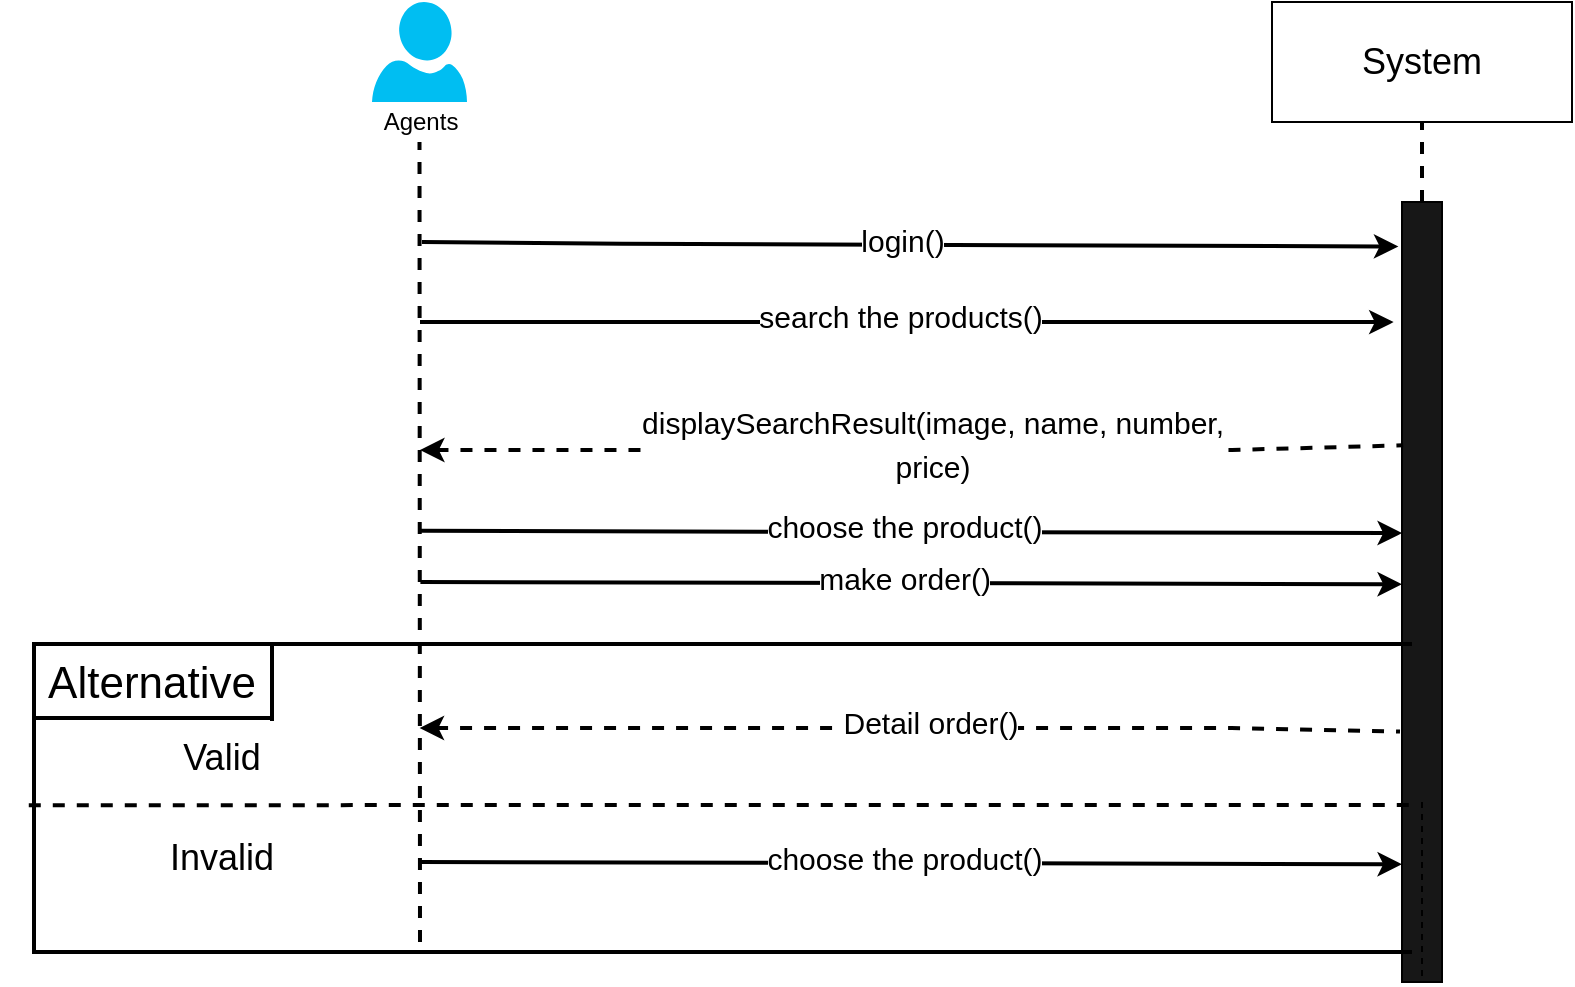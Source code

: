 <mxfile version="16.2.2" type="google"><diagram id="BhO6XVhU9l5_Q1n16TwW" name="Page-1"><mxGraphModel dx="1079" dy="545" grid="1" gridSize="10" guides="1" tooltips="1" connect="1" arrows="1" fold="1" page="1" pageScale="1" pageWidth="850" pageHeight="1100" math="0" shadow="0"><root><mxCell id="0"/><mxCell id="1" parent="0"/><mxCell id="N1OVEVSVjIVQ7piZPToI-2" value="" style="verticalLabelPosition=bottom;html=1;verticalAlign=top;align=center;strokeColor=none;fillColor=#00BEF2;shape=mxgraph.azure.user;" vertex="1" parent="1"><mxGeometry x="170" y="80" width="47.5" height="50" as="geometry"/></mxCell><mxCell id="N1OVEVSVjIVQ7piZPToI-3" value="" style="endArrow=none;dashed=1;html=1;rounded=0;entryX=0.5;entryY=1;entryDx=0;entryDy=0;entryPerimeter=0;startArrow=none;" edge="1" parent="1" source="N1OVEVSVjIVQ7piZPToI-4" target="N1OVEVSVjIVQ7piZPToI-2"><mxGeometry width="50" height="50" relative="1" as="geometry"><mxPoint x="194" y="450" as="sourcePoint"/><mxPoint x="450" y="260" as="targetPoint"/></mxGeometry></mxCell><mxCell id="N1OVEVSVjIVQ7piZPToI-4" value="Agents" style="text;html=1;align=center;verticalAlign=middle;resizable=0;points=[];autosize=1;strokeColor=none;fillColor=none;" vertex="1" parent="1"><mxGeometry x="168.75" y="130" width="50" height="20" as="geometry"/></mxCell><mxCell id="N1OVEVSVjIVQ7piZPToI-5" value="" style="endArrow=none;dashed=1;html=1;rounded=0;entryX=0.5;entryY=1;entryDx=0;entryDy=0;entryPerimeter=0;strokeWidth=2;" edge="1" parent="1" target="N1OVEVSVjIVQ7piZPToI-4"><mxGeometry width="50" height="50" relative="1" as="geometry"><mxPoint x="194" y="550" as="sourcePoint"/><mxPoint x="193.75" y="130" as="targetPoint"/></mxGeometry></mxCell><mxCell id="N1OVEVSVjIVQ7piZPToI-6" value="&lt;font style=&quot;font-size: 18px&quot;&gt;System&lt;/font&gt;" style="rounded=0;whiteSpace=wrap;html=1;" vertex="1" parent="1"><mxGeometry x="620" y="80" width="150" height="60" as="geometry"/></mxCell><mxCell id="N1OVEVSVjIVQ7piZPToI-7" value="" style="endArrow=none;dashed=1;html=1;rounded=0;fontSize=18;entryX=0.5;entryY=1;entryDx=0;entryDy=0;startArrow=none;strokeWidth=2;" edge="1" parent="1" source="N1OVEVSVjIVQ7piZPToI-8" target="N1OVEVSVjIVQ7piZPToI-6"><mxGeometry width="50" height="50" relative="1" as="geometry"><mxPoint x="695" y="480" as="sourcePoint"/><mxPoint x="600" y="260" as="targetPoint"/></mxGeometry></mxCell><mxCell id="N1OVEVSVjIVQ7piZPToI-8" value="" style="rounded=0;whiteSpace=wrap;html=1;fontSize=18;gradientColor=none;fillColor=#171717;" vertex="1" parent="1"><mxGeometry x="685" y="180" width="20" height="390" as="geometry"/></mxCell><mxCell id="N1OVEVSVjIVQ7piZPToI-9" value="" style="endArrow=none;dashed=1;html=1;rounded=0;fontSize=18;entryX=0.5;entryY=1;entryDx=0;entryDy=0;" edge="1" parent="1" target="N1OVEVSVjIVQ7piZPToI-8"><mxGeometry width="50" height="50" relative="1" as="geometry"><mxPoint x="695" y="480" as="sourcePoint"/><mxPoint x="695" y="140" as="targetPoint"/></mxGeometry></mxCell><mxCell id="N1OVEVSVjIVQ7piZPToI-10" value="" style="endArrow=classic;html=1;rounded=0;fontSize=18;strokeWidth=2;fontStyle=1;entryX=-0.21;entryY=0.154;entryDx=0;entryDy=0;entryPerimeter=0;" edge="1" parent="1" target="N1OVEVSVjIVQ7piZPToI-8"><mxGeometry relative="1" as="geometry"><mxPoint x="194" y="240" as="sourcePoint"/><mxPoint x="690" y="240" as="targetPoint"/><Array as="points"><mxPoint x="304" y="240"/></Array></mxGeometry></mxCell><mxCell id="N1OVEVSVjIVQ7piZPToI-11" value="&lt;font style=&quot;font-size: 15px&quot;&gt;search the products()&lt;/font&gt;" style="edgeLabel;resizable=0;html=1;align=center;verticalAlign=middle;fontSize=18;fillColor=#171717;gradientColor=none;" connectable="0" vertex="1" parent="N1OVEVSVjIVQ7piZPToI-10"><mxGeometry relative="1" as="geometry"><mxPoint x="-4" y="-3" as="offset"/></mxGeometry></mxCell><mxCell id="N1OVEVSVjIVQ7piZPToI-13" value="" style="endArrow=none;html=1;rounded=0;fontSize=18;strokeWidth=2;entryX=0.03;entryY=0.312;entryDx=0;entryDy=0;entryPerimeter=0;endFill=0;startArrow=classic;startFill=1;dashed=1;" edge="1" parent="1" target="N1OVEVSVjIVQ7piZPToI-8"><mxGeometry relative="1" as="geometry"><mxPoint x="194" y="304" as="sourcePoint"/><mxPoint x="535" y="271.13" as="targetPoint"/><Array as="points"><mxPoint x="270" y="304"/><mxPoint x="600" y="304"/></Array></mxGeometry></mxCell><mxCell id="N1OVEVSVjIVQ7piZPToI-14" value="&lt;font style=&quot;font-size: 15px&quot;&gt;displaySearchResult(image, name, number, &lt;br&gt;price)&lt;/font&gt;" style="edgeLabel;resizable=0;html=1;align=center;verticalAlign=middle;fontSize=18;fillColor=#171717;gradientColor=none;" connectable="0" vertex="1" parent="N1OVEVSVjIVQ7piZPToI-13"><mxGeometry relative="1" as="geometry"><mxPoint x="10" y="-3" as="offset"/></mxGeometry></mxCell><mxCell id="N1OVEVSVjIVQ7piZPToI-15" value="" style="endArrow=classic;html=1;rounded=0;fontSize=18;strokeWidth=2;entryX=-0.01;entryY=0.061;entryDx=0;entryDy=0;entryPerimeter=0;fontStyle=1" edge="1" parent="1"><mxGeometry relative="1" as="geometry"><mxPoint x="194.2" y="344.43" as="sourcePoint"/><mxPoint x="685" y="345.56" as="targetPoint"/></mxGeometry></mxCell><mxCell id="N1OVEVSVjIVQ7piZPToI-16" value="&lt;font style=&quot;font-size: 15px&quot;&gt;choose the product()&lt;/font&gt;" style="edgeLabel;resizable=0;html=1;align=center;verticalAlign=middle;fontSize=18;fillColor=#171717;gradientColor=none;" connectable="0" vertex="1" parent="N1OVEVSVjIVQ7piZPToI-15"><mxGeometry relative="1" as="geometry"><mxPoint x="-4" y="-3" as="offset"/></mxGeometry></mxCell><mxCell id="N1OVEVSVjIVQ7piZPToI-17" value="" style="endArrow=classic;html=1;rounded=0;fontSize=18;strokeWidth=2;entryX=-0.09;entryY=0.057;entryDx=0;entryDy=0;entryPerimeter=0;" edge="1" parent="1" target="N1OVEVSVjIVQ7piZPToI-8"><mxGeometry relative="1" as="geometry"><mxPoint x="195" y="200" as="sourcePoint"/><mxPoint x="690" y="201" as="targetPoint"/><Array as="points"><mxPoint x="295" y="200.93"/></Array></mxGeometry></mxCell><mxCell id="N1OVEVSVjIVQ7piZPToI-18" value="&lt;font style=&quot;font-size: 15px&quot;&gt;login()&lt;/font&gt;" style="edgeLabel;resizable=0;html=1;align=center;verticalAlign=middle;fontSize=18;fillColor=#171717;gradientColor=none;" connectable="0" vertex="1" parent="N1OVEVSVjIVQ7piZPToI-17"><mxGeometry relative="1" as="geometry"><mxPoint x="-4" y="-3" as="offset"/></mxGeometry></mxCell><mxCell id="N1OVEVSVjIVQ7piZPToI-19" value="" style="endArrow=classic;html=1;rounded=0;fontSize=18;strokeWidth=2;entryX=-0.01;entryY=0.061;entryDx=0;entryDy=0;entryPerimeter=0;" edge="1" parent="1"><mxGeometry relative="1" as="geometry"><mxPoint x="194.2" y="370.0" as="sourcePoint"/><mxPoint x="685" y="371.13" as="targetPoint"/></mxGeometry></mxCell><mxCell id="N1OVEVSVjIVQ7piZPToI-20" value="&lt;font style=&quot;font-size: 15px&quot;&gt;make order()&lt;/font&gt;" style="edgeLabel;resizable=0;html=1;align=center;verticalAlign=middle;fontSize=18;fillColor=#171717;gradientColor=none;" connectable="0" vertex="1" parent="N1OVEVSVjIVQ7piZPToI-19"><mxGeometry relative="1" as="geometry"><mxPoint x="-4" y="-3" as="offset"/></mxGeometry></mxCell><mxCell id="N1OVEVSVjIVQ7piZPToI-22" value="" style="line;strokeWidth=2;html=1;fontSize=15;fillColor=#171717;gradientColor=none;" vertex="1" parent="1"><mxGeometry y="396" width="690" height="10" as="geometry"/></mxCell><mxCell id="N1OVEVSVjIVQ7piZPToI-23" value="" style="line;strokeWidth=2;html=1;fontSize=15;fillColor=#171717;gradientColor=none;rotation=-90;" vertex="1" parent="1"><mxGeometry x="-77" y="463" width="156" height="30" as="geometry"/></mxCell><mxCell id="N1OVEVSVjIVQ7piZPToI-24" value="" style="line;strokeWidth=2;html=1;fontSize=15;fillColor=#171717;gradientColor=none;fontStyle=1" vertex="1" parent="1"><mxGeometry y="550" width="690" height="10" as="geometry"/></mxCell><mxCell id="N1OVEVSVjIVQ7piZPToI-25" value="" style="line;strokeWidth=2;html=1;fontSize=15;fillColor=#171717;gradientColor=none;" vertex="1" parent="1"><mxGeometry y="433" width="120" height="10" as="geometry"/></mxCell><mxCell id="N1OVEVSVjIVQ7piZPToI-26" value="&lt;font style=&quot;font-size: 22px&quot;&gt;Alternative&lt;/font&gt;" style="text;html=1;strokeColor=none;fillColor=none;align=center;verticalAlign=middle;whiteSpace=wrap;rounded=0;fontSize=15;" vertex="1" parent="1"><mxGeometry x="20" y="406" width="80" height="30" as="geometry"/></mxCell><mxCell id="N1OVEVSVjIVQ7piZPToI-27" value="" style="line;strokeWidth=2;html=1;fontSize=22;fillColor=#171717;gradientColor=none;rotation=-90;" vertex="1" parent="1"><mxGeometry x="100.88" y="415.38" width="38.25" height="10" as="geometry"/></mxCell><mxCell id="N1OVEVSVjIVQ7piZPToI-28" value="" style="endArrow=none;dashed=1;html=1;rounded=0;fontSize=22;strokeWidth=2;exitX=0.477;exitY=0.413;exitDx=0;exitDy=0;exitPerimeter=0;entryX=0.25;entryY=0.773;entryDx=0;entryDy=0;entryPerimeter=0;" edge="1" parent="1" source="N1OVEVSVjIVQ7piZPToI-23" target="N1OVEVSVjIVQ7piZPToI-8"><mxGeometry width="50" height="50" relative="1" as="geometry"><mxPoint x="330" y="430" as="sourcePoint"/><mxPoint x="380" y="380" as="targetPoint"/></mxGeometry></mxCell><mxCell id="N1OVEVSVjIVQ7piZPToI-29" value="&lt;span style=&quot;font-size: 18px&quot;&gt;Valid&lt;/span&gt;" style="text;html=1;strokeColor=none;fillColor=none;align=center;verticalAlign=middle;whiteSpace=wrap;rounded=0;fontSize=15;" vertex="1" parent="1"><mxGeometry y="443" width="190" height="30" as="geometry"/></mxCell><mxCell id="N1OVEVSVjIVQ7piZPToI-30" value="&lt;font style=&quot;font-size: 18px&quot;&gt;Invalid&lt;/font&gt;" style="text;html=1;strokeColor=none;fillColor=none;align=center;verticalAlign=middle;whiteSpace=wrap;rounded=0;fontSize=15;" vertex="1" parent="1"><mxGeometry y="493" width="190" height="30" as="geometry"/></mxCell><mxCell id="N1OVEVSVjIVQ7piZPToI-31" value="" style="endArrow=none;html=1;rounded=0;fontSize=18;strokeWidth=2;entryX=-0.05;entryY=0.679;entryDx=0;entryDy=0;entryPerimeter=0;endFill=0;startArrow=classic;startFill=1;dashed=1;" edge="1" parent="1" target="N1OVEVSVjIVQ7piZPToI-8"><mxGeometry relative="1" as="geometry"><mxPoint x="193.8" y="443" as="sourcePoint"/><mxPoint x="685.0" y="449.65" as="targetPoint"/><Array as="points"><mxPoint x="269.8" y="443"/><mxPoint x="599.8" y="443"/></Array></mxGeometry></mxCell><mxCell id="N1OVEVSVjIVQ7piZPToI-32" value="&lt;span style=&quot;font-size: 15px&quot;&gt;Detail order()&lt;/span&gt;" style="edgeLabel;resizable=0;html=1;align=center;verticalAlign=middle;fontSize=18;fillColor=#171717;gradientColor=none;" connectable="0" vertex="1" parent="N1OVEVSVjIVQ7piZPToI-31"><mxGeometry relative="1" as="geometry"><mxPoint x="10" y="-3" as="offset"/></mxGeometry></mxCell><mxCell id="N1OVEVSVjIVQ7piZPToI-35" value="" style="endArrow=classic;html=1;rounded=0;fontSize=18;strokeWidth=2;entryX=-0.01;entryY=0.061;entryDx=0;entryDy=0;entryPerimeter=0;fontStyle=1" edge="1" parent="1"><mxGeometry relative="1" as="geometry"><mxPoint x="194.2" y="510.0" as="sourcePoint"/><mxPoint x="685" y="511.13" as="targetPoint"/></mxGeometry></mxCell><mxCell id="N1OVEVSVjIVQ7piZPToI-36" value="&lt;font style=&quot;font-size: 15px&quot;&gt;choose the product()&lt;/font&gt;" style="edgeLabel;resizable=0;html=1;align=center;verticalAlign=middle;fontSize=18;fillColor=#171717;gradientColor=none;" connectable="0" vertex="1" parent="N1OVEVSVjIVQ7piZPToI-35"><mxGeometry relative="1" as="geometry"><mxPoint x="-4" y="-3" as="offset"/></mxGeometry></mxCell></root></mxGraphModel></diagram></mxfile>